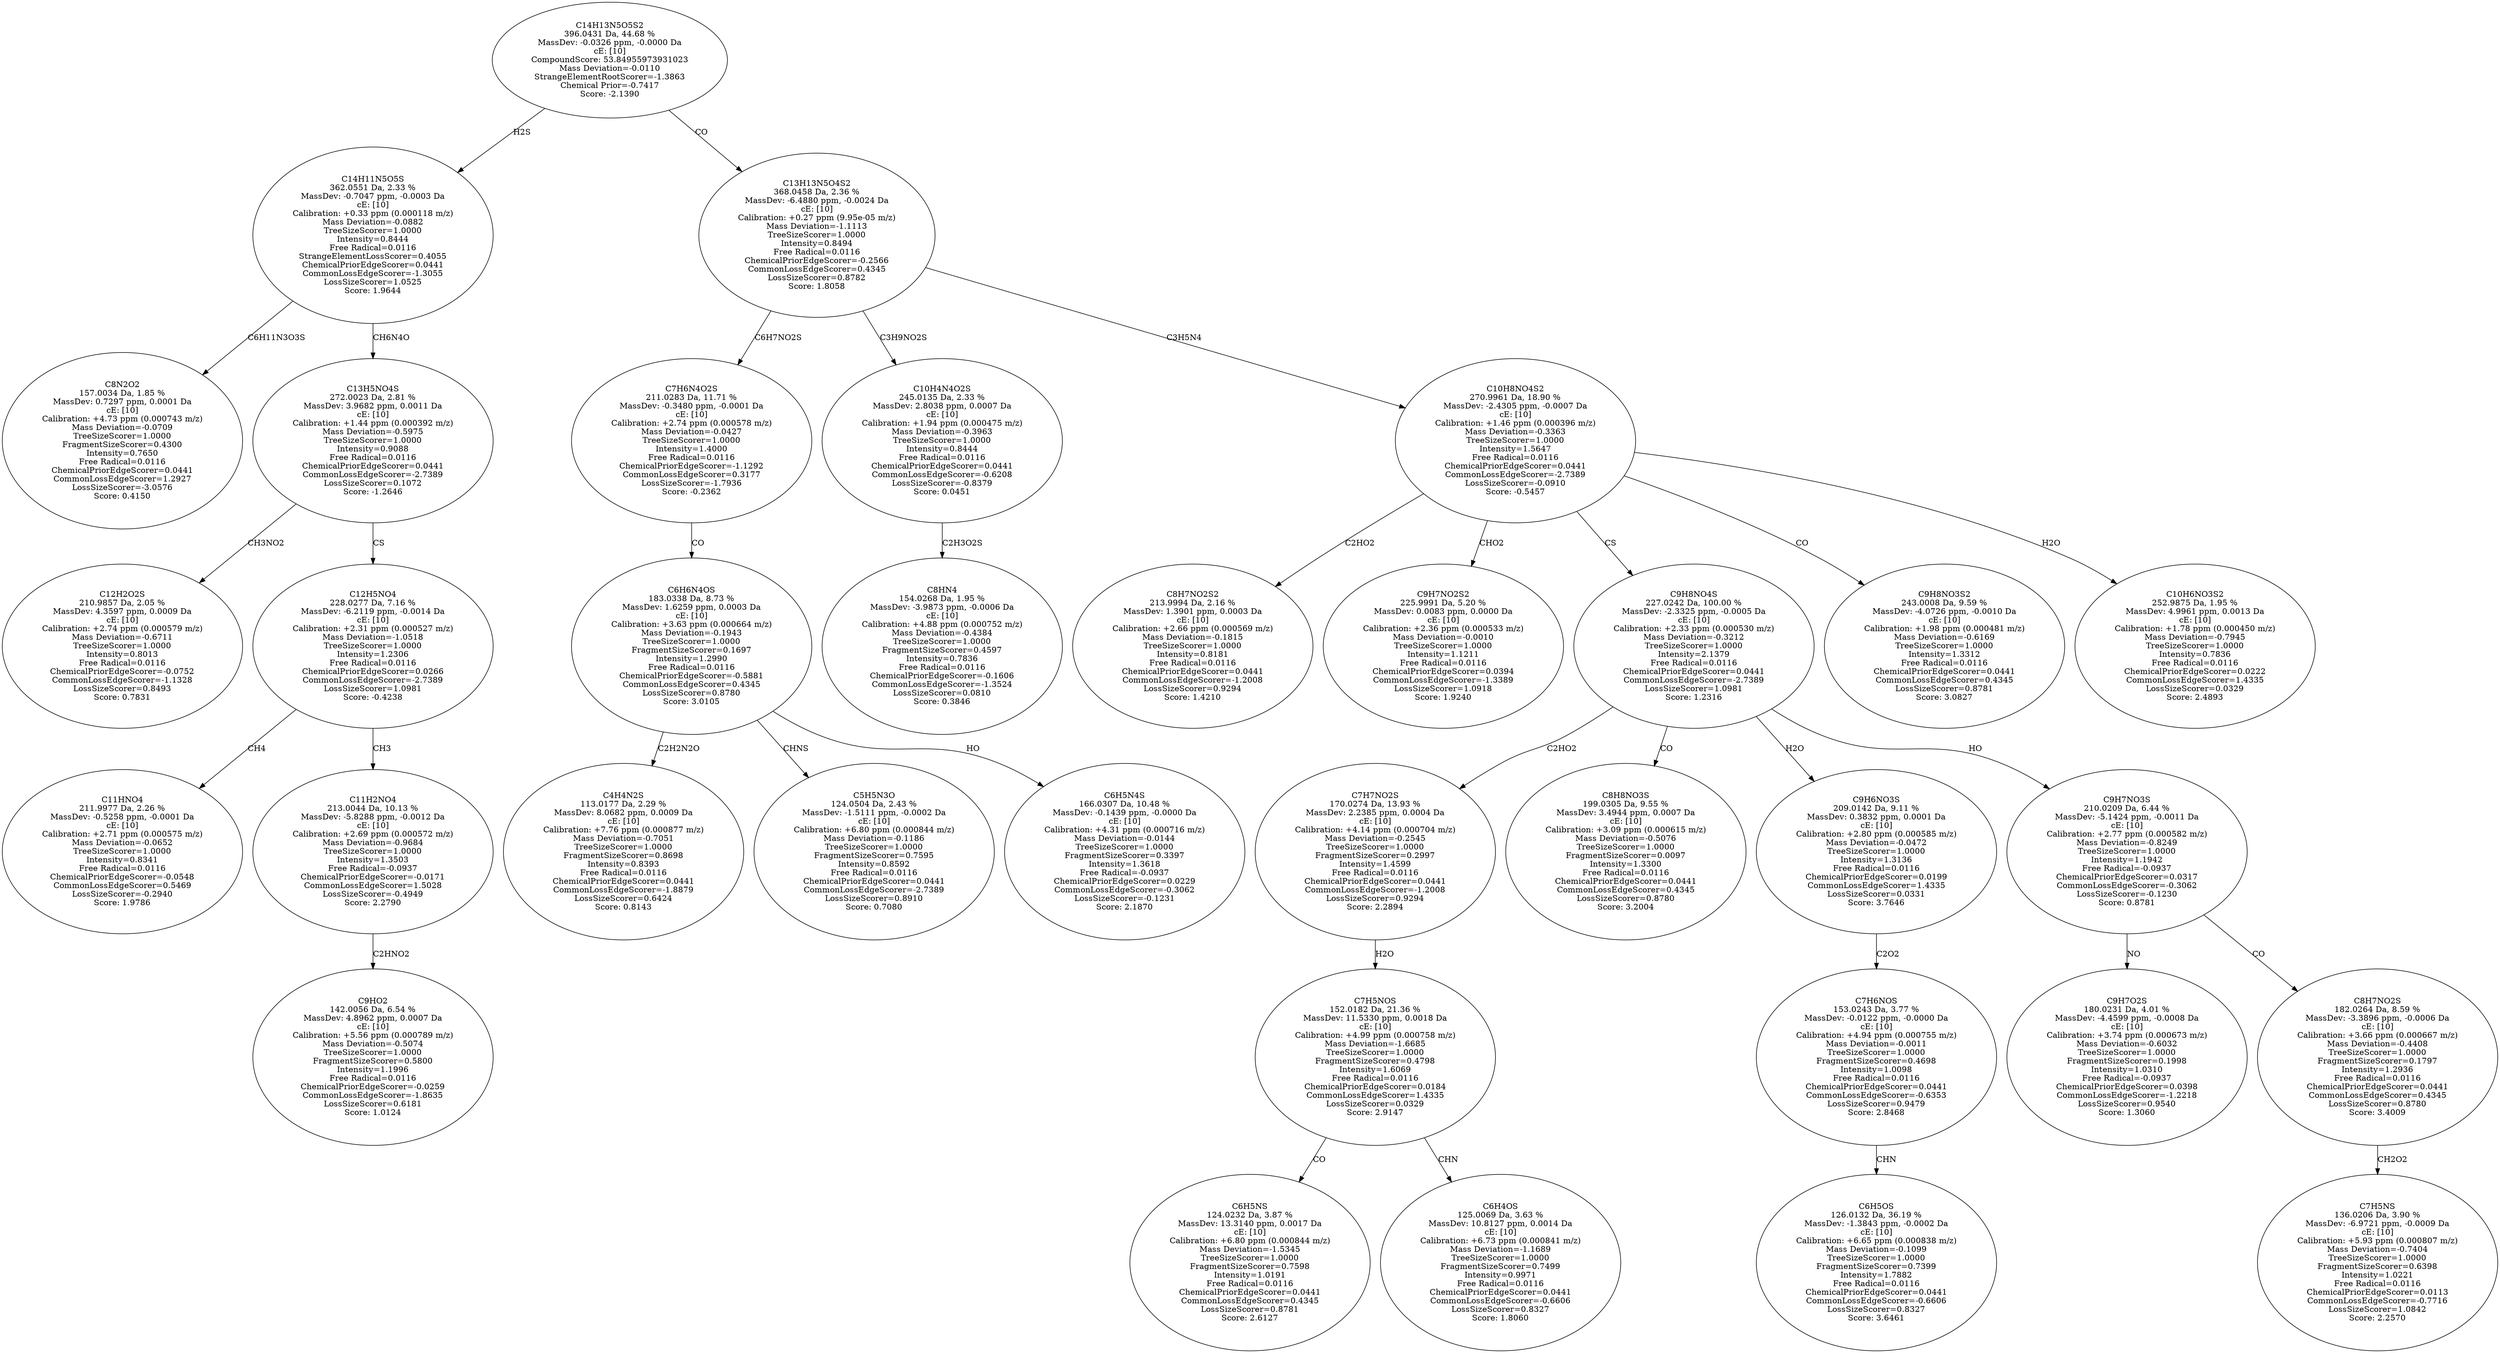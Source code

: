strict digraph {
v1 [label="C8N2O2\n157.0034 Da, 1.85 %\nMassDev: 0.7297 ppm, 0.0001 Da\ncE: [10]\nCalibration: +4.73 ppm (0.000743 m/z)\nMass Deviation=-0.0709\nTreeSizeScorer=1.0000\nFragmentSizeScorer=0.4300\nIntensity=0.7650\nFree Radical=0.0116\nChemicalPriorEdgeScorer=0.0441\nCommonLossEdgeScorer=1.2927\nLossSizeScorer=-3.0576\nScore: 0.4150"];
v2 [label="C12H2O2S\n210.9857 Da, 2.05 %\nMassDev: 4.3597 ppm, 0.0009 Da\ncE: [10]\nCalibration: +2.74 ppm (0.000579 m/z)\nMass Deviation=-0.6711\nTreeSizeScorer=1.0000\nIntensity=0.8013\nFree Radical=0.0116\nChemicalPriorEdgeScorer=-0.0752\nCommonLossEdgeScorer=-1.1328\nLossSizeScorer=0.8493\nScore: 0.7831"];
v3 [label="C11HNO4\n211.9977 Da, 2.26 %\nMassDev: -0.5258 ppm, -0.0001 Da\ncE: [10]\nCalibration: +2.71 ppm (0.000575 m/z)\nMass Deviation=-0.0652\nTreeSizeScorer=1.0000\nIntensity=0.8341\nFree Radical=0.0116\nChemicalPriorEdgeScorer=-0.0548\nCommonLossEdgeScorer=0.5469\nLossSizeScorer=-0.2940\nScore: 1.9786"];
v4 [label="C9HO2\n142.0056 Da, 6.54 %\nMassDev: 4.8962 ppm, 0.0007 Da\ncE: [10]\nCalibration: +5.56 ppm (0.000789 m/z)\nMass Deviation=-0.5074\nTreeSizeScorer=1.0000\nFragmentSizeScorer=0.5800\nIntensity=1.1996\nFree Radical=0.0116\nChemicalPriorEdgeScorer=-0.0259\nCommonLossEdgeScorer=-1.8635\nLossSizeScorer=0.6181\nScore: 1.0124"];
v5 [label="C11H2NO4\n213.0044 Da, 10.13 %\nMassDev: -5.8288 ppm, -0.0012 Da\ncE: [10]\nCalibration: +2.69 ppm (0.000572 m/z)\nMass Deviation=-0.9684\nTreeSizeScorer=1.0000\nIntensity=1.3503\nFree Radical=-0.0937\nChemicalPriorEdgeScorer=-0.0171\nCommonLossEdgeScorer=1.5028\nLossSizeScorer=-0.4949\nScore: 2.2790"];
v6 [label="C12H5NO4\n228.0277 Da, 7.16 %\nMassDev: -6.2119 ppm, -0.0014 Da\ncE: [10]\nCalibration: +2.31 ppm (0.000527 m/z)\nMass Deviation=-1.0518\nTreeSizeScorer=1.0000\nIntensity=1.2306\nFree Radical=0.0116\nChemicalPriorEdgeScorer=0.0266\nCommonLossEdgeScorer=-2.7389\nLossSizeScorer=1.0981\nScore: -0.4238"];
v7 [label="C13H5NO4S\n272.0023 Da, 2.81 %\nMassDev: 3.9682 ppm, 0.0011 Da\ncE: [10]\nCalibration: +1.44 ppm (0.000392 m/z)\nMass Deviation=-0.5975\nTreeSizeScorer=1.0000\nIntensity=0.9088\nFree Radical=0.0116\nChemicalPriorEdgeScorer=0.0441\nCommonLossEdgeScorer=-2.7389\nLossSizeScorer=0.1072\nScore: -1.2646"];
v8 [label="C14H11N5O5S\n362.0551 Da, 2.33 %\nMassDev: -0.7047 ppm, -0.0003 Da\ncE: [10]\nCalibration: +0.33 ppm (0.000118 m/z)\nMass Deviation=-0.0882\nTreeSizeScorer=1.0000\nIntensity=0.8444\nFree Radical=0.0116\nStrangeElementLossScorer=0.4055\nChemicalPriorEdgeScorer=0.0441\nCommonLossEdgeScorer=-1.3055\nLossSizeScorer=1.0525\nScore: 1.9644"];
v9 [label="C4H4N2S\n113.0177 Da, 2.29 %\nMassDev: 8.0682 ppm, 0.0009 Da\ncE: [10]\nCalibration: +7.76 ppm (0.000877 m/z)\nMass Deviation=-0.7051\nTreeSizeScorer=1.0000\nFragmentSizeScorer=0.8698\nIntensity=0.8393\nFree Radical=0.0116\nChemicalPriorEdgeScorer=0.0441\nCommonLossEdgeScorer=-1.8879\nLossSizeScorer=0.6424\nScore: 0.8143"];
v10 [label="C5H5N3O\n124.0504 Da, 2.43 %\nMassDev: -1.5111 ppm, -0.0002 Da\ncE: [10]\nCalibration: +6.80 ppm (0.000844 m/z)\nMass Deviation=-0.1186\nTreeSizeScorer=1.0000\nFragmentSizeScorer=0.7595\nIntensity=0.8592\nFree Radical=0.0116\nChemicalPriorEdgeScorer=0.0441\nCommonLossEdgeScorer=-2.7389\nLossSizeScorer=0.8910\nScore: 0.7080"];
v11 [label="C6H5N4S\n166.0307 Da, 10.48 %\nMassDev: -0.1439 ppm, -0.0000 Da\ncE: [10]\nCalibration: +4.31 ppm (0.000716 m/z)\nMass Deviation=-0.0144\nTreeSizeScorer=1.0000\nFragmentSizeScorer=0.3397\nIntensity=1.3618\nFree Radical=-0.0937\nChemicalPriorEdgeScorer=0.0229\nCommonLossEdgeScorer=-0.3062\nLossSizeScorer=-0.1231\nScore: 2.1870"];
v12 [label="C6H6N4OS\n183.0338 Da, 8.73 %\nMassDev: 1.6259 ppm, 0.0003 Da\ncE: [10]\nCalibration: +3.63 ppm (0.000664 m/z)\nMass Deviation=-0.1943\nTreeSizeScorer=1.0000\nFragmentSizeScorer=0.1697\nIntensity=1.2990\nFree Radical=0.0116\nChemicalPriorEdgeScorer=-0.5881\nCommonLossEdgeScorer=0.4345\nLossSizeScorer=0.8780\nScore: 3.0105"];
v13 [label="C7H6N4O2S\n211.0283 Da, 11.71 %\nMassDev: -0.3480 ppm, -0.0001 Da\ncE: [10]\nCalibration: +2.74 ppm (0.000578 m/z)\nMass Deviation=-0.0427\nTreeSizeScorer=1.0000\nIntensity=1.4000\nFree Radical=0.0116\nChemicalPriorEdgeScorer=-1.1292\nCommonLossEdgeScorer=0.3177\nLossSizeScorer=-1.7936\nScore: -0.2362"];
v14 [label="C8HN4\n154.0268 Da, 1.95 %\nMassDev: -3.9873 ppm, -0.0006 Da\ncE: [10]\nCalibration: +4.88 ppm (0.000752 m/z)\nMass Deviation=-0.4384\nTreeSizeScorer=1.0000\nFragmentSizeScorer=0.4597\nIntensity=0.7836\nFree Radical=0.0116\nChemicalPriorEdgeScorer=-0.1606\nCommonLossEdgeScorer=-1.3524\nLossSizeScorer=0.0810\nScore: 0.3846"];
v15 [label="C10H4N4O2S\n245.0135 Da, 2.33 %\nMassDev: 2.8038 ppm, 0.0007 Da\ncE: [10]\nCalibration: +1.94 ppm (0.000475 m/z)\nMass Deviation=-0.3963\nTreeSizeScorer=1.0000\nIntensity=0.8444\nFree Radical=0.0116\nChemicalPriorEdgeScorer=0.0441\nCommonLossEdgeScorer=-0.6208\nLossSizeScorer=-0.8379\nScore: 0.0451"];
v16 [label="C8H7NO2S2\n213.9994 Da, 2.16 %\nMassDev: 1.3901 ppm, 0.0003 Da\ncE: [10]\nCalibration: +2.66 ppm (0.000569 m/z)\nMass Deviation=-0.1815\nTreeSizeScorer=1.0000\nIntensity=0.8181\nFree Radical=0.0116\nChemicalPriorEdgeScorer=0.0441\nCommonLossEdgeScorer=-1.2008\nLossSizeScorer=0.9294\nScore: 1.4210"];
v17 [label="C9H7NO2S2\n225.9991 Da, 5.20 %\nMassDev: 0.0083 ppm, 0.0000 Da\ncE: [10]\nCalibration: +2.36 ppm (0.000533 m/z)\nMass Deviation=-0.0010\nTreeSizeScorer=1.0000\nIntensity=1.1211\nFree Radical=0.0116\nChemicalPriorEdgeScorer=0.0394\nCommonLossEdgeScorer=-1.3389\nLossSizeScorer=1.0918\nScore: 1.9240"];
v18 [label="C6H5NS\n124.0232 Da, 3.87 %\nMassDev: 13.3140 ppm, 0.0017 Da\ncE: [10]\nCalibration: +6.80 ppm (0.000844 m/z)\nMass Deviation=-1.5345\nTreeSizeScorer=1.0000\nFragmentSizeScorer=0.7598\nIntensity=1.0191\nFree Radical=0.0116\nChemicalPriorEdgeScorer=0.0441\nCommonLossEdgeScorer=0.4345\nLossSizeScorer=0.8781\nScore: 2.6127"];
v19 [label="C6H4OS\n125.0069 Da, 3.63 %\nMassDev: 10.8127 ppm, 0.0014 Da\ncE: [10]\nCalibration: +6.73 ppm (0.000841 m/z)\nMass Deviation=-1.1689\nTreeSizeScorer=1.0000\nFragmentSizeScorer=0.7499\nIntensity=0.9971\nFree Radical=0.0116\nChemicalPriorEdgeScorer=0.0441\nCommonLossEdgeScorer=-0.6606\nLossSizeScorer=0.8327\nScore: 1.8060"];
v20 [label="C7H5NOS\n152.0182 Da, 21.36 %\nMassDev: 11.5330 ppm, 0.0018 Da\ncE: [10]\nCalibration: +4.99 ppm (0.000758 m/z)\nMass Deviation=-1.6685\nTreeSizeScorer=1.0000\nFragmentSizeScorer=0.4798\nIntensity=1.6069\nFree Radical=0.0116\nChemicalPriorEdgeScorer=0.0184\nCommonLossEdgeScorer=1.4335\nLossSizeScorer=0.0329\nScore: 2.9147"];
v21 [label="C7H7NO2S\n170.0274 Da, 13.93 %\nMassDev: 2.2385 ppm, 0.0004 Da\ncE: [10]\nCalibration: +4.14 ppm (0.000704 m/z)\nMass Deviation=-0.2545\nTreeSizeScorer=1.0000\nFragmentSizeScorer=0.2997\nIntensity=1.4599\nFree Radical=0.0116\nChemicalPriorEdgeScorer=0.0441\nCommonLossEdgeScorer=-1.2008\nLossSizeScorer=0.9294\nScore: 2.2894"];
v22 [label="C8H8NO3S\n199.0305 Da, 9.55 %\nMassDev: 3.4944 ppm, 0.0007 Da\ncE: [10]\nCalibration: +3.09 ppm (0.000615 m/z)\nMass Deviation=-0.5076\nTreeSizeScorer=1.0000\nFragmentSizeScorer=0.0097\nIntensity=1.3300\nFree Radical=0.0116\nChemicalPriorEdgeScorer=0.0441\nCommonLossEdgeScorer=0.4345\nLossSizeScorer=0.8780\nScore: 3.2004"];
v23 [label="C6H5OS\n126.0132 Da, 36.19 %\nMassDev: -1.3843 ppm, -0.0002 Da\ncE: [10]\nCalibration: +6.65 ppm (0.000838 m/z)\nMass Deviation=-0.1099\nTreeSizeScorer=1.0000\nFragmentSizeScorer=0.7399\nIntensity=1.7882\nFree Radical=0.0116\nChemicalPriorEdgeScorer=0.0441\nCommonLossEdgeScorer=-0.6606\nLossSizeScorer=0.8327\nScore: 3.6461"];
v24 [label="C7H6NOS\n153.0243 Da, 3.77 %\nMassDev: -0.0122 ppm, -0.0000 Da\ncE: [10]\nCalibration: +4.94 ppm (0.000755 m/z)\nMass Deviation=-0.0011\nTreeSizeScorer=1.0000\nFragmentSizeScorer=0.4698\nIntensity=1.0098\nFree Radical=0.0116\nChemicalPriorEdgeScorer=0.0441\nCommonLossEdgeScorer=-0.6353\nLossSizeScorer=0.9479\nScore: 2.8468"];
v25 [label="C9H6NO3S\n209.0142 Da, 9.11 %\nMassDev: 0.3832 ppm, 0.0001 Da\ncE: [10]\nCalibration: +2.80 ppm (0.000585 m/z)\nMass Deviation=-0.0472\nTreeSizeScorer=1.0000\nIntensity=1.3136\nFree Radical=0.0116\nChemicalPriorEdgeScorer=0.0199\nCommonLossEdgeScorer=1.4335\nLossSizeScorer=0.0331\nScore: 3.7646"];
v26 [label="C9H7O2S\n180.0231 Da, 4.01 %\nMassDev: -4.4599 ppm, -0.0008 Da\ncE: [10]\nCalibration: +3.74 ppm (0.000673 m/z)\nMass Deviation=-0.6032\nTreeSizeScorer=1.0000\nFragmentSizeScorer=0.1998\nIntensity=1.0310\nFree Radical=-0.0937\nChemicalPriorEdgeScorer=0.0398\nCommonLossEdgeScorer=-1.2218\nLossSizeScorer=0.9540\nScore: 1.3060"];
v27 [label="C7H5NS\n136.0206 Da, 3.90 %\nMassDev: -6.9721 ppm, -0.0009 Da\ncE: [10]\nCalibration: +5.93 ppm (0.000807 m/z)\nMass Deviation=-0.7404\nTreeSizeScorer=1.0000\nFragmentSizeScorer=0.6398\nIntensity=1.0221\nFree Radical=0.0116\nChemicalPriorEdgeScorer=0.0113\nCommonLossEdgeScorer=-0.7716\nLossSizeScorer=1.0842\nScore: 2.2570"];
v28 [label="C8H7NO2S\n182.0264 Da, 8.59 %\nMassDev: -3.3896 ppm, -0.0006 Da\ncE: [10]\nCalibration: +3.66 ppm (0.000667 m/z)\nMass Deviation=-0.4408\nTreeSizeScorer=1.0000\nFragmentSizeScorer=0.1797\nIntensity=1.2936\nFree Radical=0.0116\nChemicalPriorEdgeScorer=0.0441\nCommonLossEdgeScorer=0.4345\nLossSizeScorer=0.8780\nScore: 3.4009"];
v29 [label="C9H7NO3S\n210.0209 Da, 6.44 %\nMassDev: -5.1424 ppm, -0.0011 Da\ncE: [10]\nCalibration: +2.77 ppm (0.000582 m/z)\nMass Deviation=-0.8249\nTreeSizeScorer=1.0000\nIntensity=1.1942\nFree Radical=-0.0937\nChemicalPriorEdgeScorer=0.0317\nCommonLossEdgeScorer=-0.3062\nLossSizeScorer=-0.1230\nScore: 0.8781"];
v30 [label="C9H8NO4S\n227.0242 Da, 100.00 %\nMassDev: -2.3325 ppm, -0.0005 Da\ncE: [10]\nCalibration: +2.33 ppm (0.000530 m/z)\nMass Deviation=-0.3212\nTreeSizeScorer=1.0000\nIntensity=2.1379\nFree Radical=0.0116\nChemicalPriorEdgeScorer=0.0441\nCommonLossEdgeScorer=-2.7389\nLossSizeScorer=1.0981\nScore: 1.2316"];
v31 [label="C9H8NO3S2\n243.0008 Da, 9.59 %\nMassDev: -4.0726 ppm, -0.0010 Da\ncE: [10]\nCalibration: +1.98 ppm (0.000481 m/z)\nMass Deviation=-0.6169\nTreeSizeScorer=1.0000\nIntensity=1.3312\nFree Radical=0.0116\nChemicalPriorEdgeScorer=0.0441\nCommonLossEdgeScorer=0.4345\nLossSizeScorer=0.8781\nScore: 3.0827"];
v32 [label="C10H6NO3S2\n252.9875 Da, 1.95 %\nMassDev: 4.9961 ppm, 0.0013 Da\ncE: [10]\nCalibration: +1.78 ppm (0.000450 m/z)\nMass Deviation=-0.7945\nTreeSizeScorer=1.0000\nIntensity=0.7836\nFree Radical=0.0116\nChemicalPriorEdgeScorer=0.0222\nCommonLossEdgeScorer=1.4335\nLossSizeScorer=0.0329\nScore: 2.4893"];
v33 [label="C10H8NO4S2\n270.9961 Da, 18.90 %\nMassDev: -2.4305 ppm, -0.0007 Da\ncE: [10]\nCalibration: +1.46 ppm (0.000396 m/z)\nMass Deviation=-0.3363\nTreeSizeScorer=1.0000\nIntensity=1.5647\nFree Radical=0.0116\nChemicalPriorEdgeScorer=0.0441\nCommonLossEdgeScorer=-2.7389\nLossSizeScorer=-0.0910\nScore: -0.5457"];
v34 [label="C13H13N5O4S2\n368.0458 Da, 2.36 %\nMassDev: -6.4880 ppm, -0.0024 Da\ncE: [10]\nCalibration: +0.27 ppm (9.95e-05 m/z)\nMass Deviation=-1.1113\nTreeSizeScorer=1.0000\nIntensity=0.8494\nFree Radical=0.0116\nChemicalPriorEdgeScorer=-0.2566\nCommonLossEdgeScorer=0.4345\nLossSizeScorer=0.8782\nScore: 1.8058"];
v35 [label="C14H13N5O5S2\n396.0431 Da, 44.68 %\nMassDev: -0.0326 ppm, -0.0000 Da\ncE: [10]\nCompoundScore: 53.84955973931023\nMass Deviation=-0.0110\nStrangeElementRootScorer=-1.3863\nChemical Prior=-0.7417\nScore: -2.1390"];
v8 -> v1 [label="C6H11N3O3S"];
v7 -> v2 [label="CH3NO2"];
v6 -> v3 [label="CH4"];
v5 -> v4 [label="C2HNO2"];
v6 -> v5 [label="CH3"];
v7 -> v6 [label="CS"];
v8 -> v7 [label="CH6N4O"];
v35 -> v8 [label="H2S"];
v12 -> v9 [label="C2H2N2O"];
v12 -> v10 [label="CHNS"];
v12 -> v11 [label="HO"];
v13 -> v12 [label="CO"];
v34 -> v13 [label="C6H7NO2S"];
v15 -> v14 [label="C2H3O2S"];
v34 -> v15 [label="C3H9NO2S"];
v33 -> v16 [label="C2HO2"];
v33 -> v17 [label="CHO2"];
v20 -> v18 [label="CO"];
v20 -> v19 [label="CHN"];
v21 -> v20 [label="H2O"];
v30 -> v21 [label="C2HO2"];
v30 -> v22 [label="CO"];
v24 -> v23 [label="CHN"];
v25 -> v24 [label="C2O2"];
v30 -> v25 [label="H2O"];
v29 -> v26 [label="NO"];
v28 -> v27 [label="CH2O2"];
v29 -> v28 [label="CO"];
v30 -> v29 [label="HO"];
v33 -> v30 [label="CS"];
v33 -> v31 [label="CO"];
v33 -> v32 [label="H2O"];
v34 -> v33 [label="C3H5N4"];
v35 -> v34 [label="CO"];
}